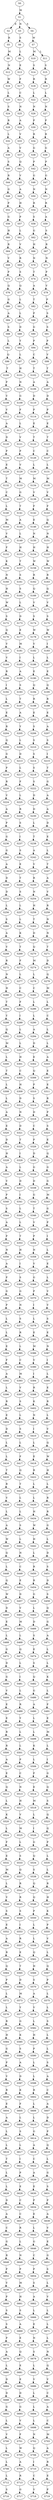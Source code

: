 strict digraph  {
	S0 -> S1 [ label = M ];
	S1 -> S2 [ label = E ];
	S1 -> S3 [ label = N ];
	S1 -> S4 [ label = S ];
	S2 -> S5 [ label = R ];
	S3 -> S6 [ label = S ];
	S4 -> S7 [ label = W ];
	S5 -> S8 [ label = M ];
	S6 -> S9 [ label = L ];
	S7 -> S10 [ label = M ];
	S7 -> S11 [ label = L ];
	S8 -> S12 [ label = N ];
	S9 -> S13 [ label = E ];
	S10 -> S14 [ label = S ];
	S11 -> S15 [ label = S ];
	S12 -> S16 [ label = W ];
	S13 -> S17 [ label = F ];
	S14 -> S18 [ label = R ];
	S15 -> S19 [ label = R ];
	S16 -> S20 [ label = L ];
	S17 -> S21 [ label = C ];
	S18 -> S22 [ label = L ];
	S19 -> S23 [ label = L ];
	S20 -> S24 [ label = S ];
	S21 -> S25 [ label = N ];
	S22 -> S26 [ label = N ];
	S23 -> S27 [ label = N ];
	S24 -> S28 [ label = R ];
	S25 -> S29 [ label = A ];
	S26 -> S30 [ label = P ];
	S27 -> S31 [ label = P ];
	S28 -> S32 [ label = L ];
	S29 -> S33 [ label = V ];
	S30 -> S34 [ label = R ];
	S31 -> S35 [ label = R ];
	S32 -> S36 [ label = A ];
	S33 -> S37 [ label = V ];
	S34 -> S38 [ label = G ];
	S35 -> S39 [ label = G ];
	S36 -> S40 [ label = S ];
	S37 -> S41 [ label = Q ];
	S38 -> S42 [ label = P ];
	S39 -> S43 [ label = P ];
	S40 -> S44 [ label = R ];
	S41 -> S45 [ label = V ];
	S42 -> S46 [ label = G ];
	S43 -> S47 [ label = G ];
	S44 -> S48 [ label = G ];
	S45 -> S49 [ label = A ];
	S46 -> S50 [ label = N ];
	S47 -> S51 [ label = N ];
	S48 -> S52 [ label = P ];
	S49 -> S53 [ label = H ];
	S50 -> S54 [ label = R ];
	S51 -> S55 [ label = R ];
	S52 -> S56 [ label = G ];
	S53 -> S57 [ label = P ];
	S54 -> S58 [ label = S ];
	S55 -> S59 [ label = A ];
	S56 -> S60 [ label = H ];
	S57 -> S61 [ label = L ];
	S58 -> S62 [ label = G ];
	S59 -> S63 [ label = S ];
	S60 -> S64 [ label = R ];
	S61 -> S65 [ label = V ];
	S62 -> S66 [ label = H ];
	S63 -> S67 [ label = R ];
	S64 -> S68 [ label = V ];
	S65 -> S69 [ label = R ];
	S66 -> S70 [ label = N ];
	S67 -> S71 [ label = N ];
	S68 -> S72 [ label = P ];
	S69 -> S73 [ label = S ];
	S70 -> S74 [ label = T ];
	S71 -> S75 [ label = P ];
	S72 -> S76 [ label = Q ];
	S73 -> S77 [ label = Q ];
	S74 -> S78 [ label = A ];
	S75 -> S79 [ label = V ];
	S76 -> S80 [ label = G ];
	S77 -> S81 [ label = L ];
	S78 -> S82 [ label = T ];
	S79 -> S83 [ label = P ];
	S80 -> S84 [ label = A ];
	S81 -> S85 [ label = L ];
	S82 -> S86 [ label = P ];
	S83 -> S87 [ label = S ];
	S84 -> S88 [ label = S ];
	S85 -> S89 [ label = D ];
	S86 -> S90 [ label = G ];
	S87 -> S91 [ label = S ];
	S88 -> S92 [ label = L ];
	S89 -> S93 [ label = Y ];
	S90 -> S94 [ label = P ];
	S91 -> S95 [ label = P ];
	S92 -> S96 [ label = Q ];
	S93 -> S97 [ label = L ];
	S94 -> S98 [ label = C ];
	S95 -> S99 [ label = V ];
	S96 -> S100 [ label = T ];
	S97 -> S101 [ label = H ];
	S98 -> S102 [ label = T ];
	S99 -> S103 [ label = T ];
	S100 -> S104 [ label = P ];
	S101 -> S105 [ label = N ];
	S102 -> S106 [ label = A ];
	S103 -> S107 [ label = A ];
	S104 -> S108 [ label = V ];
	S105 -> S109 [ label = G ];
	S106 -> S110 [ label = D ];
	S107 -> S111 [ label = D ];
	S108 -> S112 [ label = V ];
	S109 -> S113 [ label = F ];
	S110 -> S114 [ label = P ];
	S111 -> S115 [ label = P ];
	S112 -> S116 [ label = A ];
	S113 -> S117 [ label = L ];
	S114 -> S118 [ label = E ];
	S115 -> S119 [ label = E ];
	S116 -> S120 [ label = D ];
	S117 -> S121 [ label = V ];
	S118 -> S122 [ label = T ];
	S119 -> S123 [ label = T ];
	S120 -> S124 [ label = P ];
	S121 -> S125 [ label = P ];
	S122 -> S126 [ label = C ];
	S123 -> S127 [ label = C ];
	S124 -> S128 [ label = E ];
	S125 -> S129 [ label = V ];
	S126 -> S130 [ label = L ];
	S127 -> S131 [ label = L ];
	S128 -> S132 [ label = T ];
	S129 -> S133 [ label = M ];
	S130 -> S134 [ label = M ];
	S131 -> S135 [ label = M ];
	S132 -> S136 [ label = C ];
	S133 -> S137 [ label = G ];
	S134 -> S138 [ label = V ];
	S135 -> S139 [ label = V ];
	S136 -> S140 [ label = L ];
	S137 -> S141 [ label = T ];
	S138 -> S142 [ label = F ];
	S139 -> S143 [ label = F ];
	S140 -> S144 [ label = M ];
	S141 -> S145 [ label = A ];
	S142 -> S146 [ label = E ];
	S143 -> S147 [ label = Q ];
	S144 -> S148 [ label = V ];
	S145 -> S149 [ label = L ];
	S146 -> S150 [ label = N ];
	S147 -> S151 [ label = N ];
	S148 -> S152 [ label = F ];
	S149 -> S153 [ label = H ];
	S150 -> S154 [ label = H ];
	S151 -> S155 [ label = H ];
	S152 -> S156 [ label = K ];
	S153 -> S157 [ label = T ];
	S154 -> S158 [ label = W ];
	S155 -> S159 [ label = W ];
	S156 -> S160 [ label = N ];
	S157 -> S161 [ label = S ];
	S158 -> S162 [ label = R ];
	S159 -> S163 [ label = R ];
	S160 -> S164 [ label = H ];
	S161 -> S165 [ label = S ];
	S162 -> S166 [ label = Q ];
	S163 -> S167 [ label = Q ];
	S164 -> S168 [ label = W ];
	S165 -> S169 [ label = L ];
	S166 -> S170 [ label = V ];
	S167 -> S171 [ label = V ];
	S168 -> S172 [ label = S ];
	S169 -> S173 [ label = D ];
	S170 -> S174 [ label = S ];
	S171 -> S175 [ label = S ];
	S172 -> S176 [ label = Q ];
	S173 -> S177 [ label = E ];
	S174 -> S178 [ label = W ];
	S175 -> S179 [ label = W ];
	S176 -> S180 [ label = V ];
	S177 -> S181 [ label = M ];
	S178 -> S182 [ label = V ];
	S179 -> S183 [ label = I ];
	S180 -> S184 [ label = V ];
	S181 -> S185 [ label = I ];
	S182 -> S186 [ label = L ];
	S183 -> S187 [ label = L ];
	S184 -> S188 [ label = R ];
	S185 -> S189 [ label = A ];
	S186 -> S190 [ label = E ];
	S187 -> S191 [ label = E ];
	S188 -> S192 [ label = I ];
	S189 -> S193 [ label = S ];
	S190 -> S194 [ label = Q ];
	S191 -> S195 [ label = Q ];
	S192 -> S196 [ label = L ];
	S193 -> S197 [ label = T ];
	S194 -> S198 [ label = R ];
	S195 -> S199 [ label = R ];
	S196 -> S200 [ label = E ];
	S197 -> S201 [ label = A ];
	S198 -> S202 [ label = E ];
	S199 -> S203 [ label = E ];
	S200 -> S204 [ label = R ];
	S201 -> S205 [ label = Y ];
	S202 -> S206 [ label = S ];
	S203 -> S207 [ label = A ];
	S204 -> S208 [ label = Q ];
	S205 -> S209 [ label = L ];
	S206 -> S210 [ label = S ];
	S207 -> S211 [ label = S ];
	S208 -> S212 [ label = G ];
	S209 -> S213 [ label = D ];
	S210 -> S214 [ label = S ];
	S211 -> S215 [ label = I ];
	S212 -> S216 [ label = P ];
	S213 -> S217 [ label = L ];
	S214 -> S218 [ label = S ];
	S215 -> S219 [ label = T ];
	S216 -> S220 [ label = R ];
	S217 -> S221 [ label = F ];
	S218 -> S222 [ label = S ];
	S219 -> S223 [ label = G ];
	S220 -> S224 [ label = V ];
	S221 -> S225 [ label = L ];
	S222 -> S226 [ label = D ];
	S223 -> S227 [ label = A ];
	S224 -> S228 [ label = A ];
	S225 -> S229 [ label = R ];
	S226 -> S230 [ label = D ];
	S227 -> S231 [ label = A ];
	S228 -> S232 [ label = P ];
	S229 -> S233 [ label = S ];
	S230 -> S234 [ label = L ];
	S231 -> S235 [ label = D ];
	S232 -> S236 [ label = G ];
	S233 -> S237 [ label = I ];
	S234 -> S238 [ label = T ];
	S235 -> S239 [ label = E ];
	S236 -> S240 [ label = G ];
	S237 -> S241 [ label = S ];
	S238 -> S242 [ label = A ];
	S239 -> S243 [ label = L ];
	S240 -> S244 [ label = A ];
	S241 -> S245 [ label = E ];
	S242 -> S246 [ label = V ];
	S243 -> S247 [ label = T ];
	S244 -> S248 [ label = D ];
	S245 -> S249 [ label = T ];
	S246 -> S250 [ label = R ];
	S247 -> S251 [ label = A ];
	S248 -> S252 [ label = D ];
	S249 -> S253 [ label = S ];
	S250 -> S254 [ label = N ];
	S251 -> S255 [ label = V ];
	S252 -> S256 [ label = L ];
	S253 -> S257 [ label = L ];
	S254 -> S258 [ label = H ];
	S255 -> S259 [ label = R ];
	S256 -> S260 [ label = S ];
	S257 -> S261 [ label = L ];
	S258 -> S262 [ label = T ];
	S259 -> S263 [ label = N ];
	S260 -> S264 [ label = A ];
	S261 -> S265 [ label = K ];
	S262 -> S266 [ label = D ];
	S263 -> S267 [ label = N ];
	S264 -> S268 [ label = V ];
	S265 -> S269 [ label = T ];
	S266 -> S270 [ label = Q ];
	S267 -> S271 [ label = T ];
	S268 -> S272 [ label = R ];
	S269 -> S273 [ label = F ];
	S270 -> S274 [ label = M ];
	S271 -> S275 [ label = D ];
	S272 -> S276 [ label = N ];
	S273 -> S277 [ label = L ];
	S274 -> S278 [ label = L ];
	S275 -> S279 [ label = Q ];
	S276 -> S280 [ label = H ];
	S277 -> S281 [ label = C ];
	S278 -> S282 [ label = C ];
	S279 -> S283 [ label = M ];
	S280 -> S284 [ label = T ];
	S281 -> S285 [ label = F ];
	S282 -> S286 [ label = L ];
	S283 -> S287 [ label = L ];
	S284 -> S288 [ label = Y ];
	S285 -> S289 [ label = I ];
	S286 -> S290 [ label = L ];
	S287 -> S291 [ label = C ];
	S288 -> S292 [ label = Q ];
	S289 -> S293 [ label = L ];
	S290 -> S294 [ label = A ];
	S291 -> S295 [ label = L ];
	S292 -> S296 [ label = M ];
	S293 -> S297 [ label = L ];
	S294 -> S298 [ label = D ];
	S295 -> S299 [ label = L ];
	S296 -> S300 [ label = L ];
	S297 -> S301 [ label = H ];
	S298 -> S302 [ label = E ];
	S299 -> S303 [ label = A ];
	S300 -> S304 [ label = T ];
	S301 -> S305 [ label = C ];
	S302 -> S306 [ label = Q ];
	S303 -> S307 [ label = E ];
	S304 -> S308 [ label = L ];
	S305 -> S309 [ label = H ];
	S306 -> S310 [ label = P ];
	S307 -> S311 [ label = E ];
	S308 -> S312 [ label = L ];
	S309 -> S313 [ label = D ];
	S310 -> S314 [ label = S ];
	S311 -> S315 [ label = R ];
	S312 -> S316 [ label = A ];
	S313 -> S317 [ label = N ];
	S314 -> S318 [ label = D ];
	S315 -> S319 [ label = P ];
	S316 -> S320 [ label = E ];
	S317 -> S321 [ label = D ];
	S318 -> S322 [ label = C ];
	S319 -> S323 [ label = S ];
	S320 -> S324 [ label = D ];
	S321 -> S325 [ label = T ];
	S322 -> S326 [ label = P ];
	S323 -> S327 [ label = E ];
	S324 -> S328 [ label = H ];
	S325 -> S329 [ label = I ];
	S326 -> S330 [ label = D ];
	S327 -> S331 [ label = Q ];
	S328 -> S332 [ label = A ];
	S329 -> S333 [ label = L ];
	S330 -> S334 [ label = G ];
	S331 -> S335 [ label = G ];
	S332 -> S336 [ label = V ];
	S333 -> S337 [ label = D ];
	S334 -> S338 [ label = D ];
	S335 -> S339 [ label = G ];
	S336 -> S340 [ label = P ];
	S337 -> S341 [ label = I ];
	S338 -> S342 [ label = G ];
	S339 -> S343 [ label = M ];
	S340 -> S344 [ label = S ];
	S341 -> S345 [ label = L ];
	S342 -> S346 [ label = T ];
	S343 -> S347 [ label = G ];
	S344 -> S348 [ label = A ];
	S345 -> S349 [ label = L ];
	S346 -> S350 [ label = V ];
	S347 -> S351 [ label = P ];
	S348 -> S352 [ label = P ];
	S349 -> S353 [ label = T ];
	S350 -> S354 [ label = P ];
	S351 -> S355 [ label = I ];
	S352 -> S356 [ label = N ];
	S353 -> S357 [ label = H ];
	S354 -> S358 [ label = N ];
	S355 -> S359 [ label = L ];
	S356 -> S360 [ label = A ];
	S357 -> S361 [ label = I ];
	S358 -> S362 [ label = V ];
	S359 -> S363 [ label = E ];
	S360 -> S364 [ label = P ];
	S361 -> S365 [ label = S ];
	S362 -> S366 [ label = G ];
	S363 -> S367 [ label = L ];
	S364 -> S368 [ label = G ];
	S365 -> S369 [ label = G ];
	S366 -> S370 [ label = P ];
	S367 -> S371 [ label = V ];
	S368 -> S372 [ label = P ];
	S369 -> S373 [ label = N ];
	S370 -> S374 [ label = I ];
	S371 -> S375 [ label = V ];
	S372 -> S376 [ label = L ];
	S373 -> S377 [ label = S ];
	S374 -> S378 [ label = L ];
	S375 -> S379 [ label = S ];
	S376 -> S380 [ label = L ];
	S377 -> S381 [ label = R ];
	S378 -> S382 [ label = E ];
	S379 -> S383 [ label = E ];
	S380 -> S384 [ label = E ];
	S381 -> S385 [ label = L ];
	S382 -> S386 [ label = M ];
	S383 -> S387 [ label = N ];
	S384 -> S388 [ label = F ];
	S385 -> S389 [ label = C ];
	S386 -> S390 [ label = V ];
	S387 -> S391 [ label = I ];
	S388 -> S392 [ label = A ];
	S389 -> S393 [ label = M ];
	S390 -> S394 [ label = I ];
	S391 -> S395 [ label = L ];
	S392 -> S396 [ label = L ];
	S393 -> S397 [ label = V ];
	S394 -> S398 [ label = R ];
	S395 -> S399 [ label = E ];
	S396 -> S400 [ label = R ];
	S397 -> S401 [ label = S ];
	S398 -> S402 [ label = K ];
	S399 -> S403 [ label = R ];
	S400 -> S404 [ label = E ];
	S401 -> S405 [ label = L ];
	S402 -> S406 [ label = N ];
	S403 -> S407 [ label = L ];
	S404 -> S408 [ label = D ];
	S405 -> S409 [ label = S ];
	S406 -> S410 [ label = I ];
	S407 -> S411 [ label = V ];
	S408 -> S412 [ label = L ];
	S409 -> S413 [ label = L ];
	S410 -> S414 [ label = L ];
	S411 -> S415 [ label = Q ];
	S412 -> S416 [ label = L ];
	S413 -> S417 [ label = F ];
	S414 -> S418 [ label = E ];
	S415 -> S419 [ label = W ];
	S416 -> S420 [ label = T ];
	S417 -> S421 [ label = Q ];
	S418 -> S422 [ label = R ];
	S419 -> S423 [ label = H ];
	S420 -> S424 [ label = R ];
	S421 -> S425 [ label = T ];
	S422 -> S426 [ label = L ];
	S423 -> S427 [ label = L ];
	S424 -> S428 [ label = V ];
	S425 -> S429 [ label = L ];
	S426 -> S430 [ label = L ];
	S427 -> S431 [ label = R ];
	S428 -> S432 [ label = L ];
	S429 -> S433 [ label = L ];
	S430 -> S434 [ label = H ];
	S431 -> S435 [ label = R ];
	S432 -> S436 [ label = A ];
	S433 -> S437 [ label = S ];
	S434 -> S438 [ label = W ];
	S435 -> S439 [ label = G ];
	S436 -> S440 [ label = W ];
	S437 -> S441 [ label = L ];
	S438 -> S442 [ label = H ];
	S439 -> S443 [ label = L ];
	S440 -> S444 [ label = Q ];
	S441 -> S445 [ label = N ];
	S442 -> S446 [ label = L ];
	S443 -> S447 [ label = D ];
	S444 -> S448 [ label = L ];
	S445 -> S449 [ label = C ];
	S446 -> S450 [ label = R ];
	S447 -> S451 [ label = S ];
	S448 -> S452 [ label = Q ];
	S449 -> S453 [ label = E ];
	S450 -> S454 [ label = R ];
	S451 -> S455 [ label = D ];
	S452 -> S456 [ label = W ];
	S453 -> S457 [ label = D ];
	S454 -> S458 [ label = G ];
	S455 -> S459 [ label = S ];
	S456 -> S460 [ label = D ];
	S457 -> S461 [ label = V ];
	S458 -> S462 [ label = L ];
	S459 -> S463 [ label = Q ];
	S460 -> S464 [ label = E ];
	S461 -> S465 [ label = M ];
	S462 -> S466 [ label = D ];
	S463 -> S467 [ label = G ];
	S464 -> S468 [ label = L ];
	S465 -> S469 [ label = L ];
	S466 -> S470 [ label = S ];
	S467 -> S471 [ label = A ];
	S468 -> S472 [ label = G ];
	S469 -> S473 [ label = Q ];
	S470 -> S474 [ label = E ];
	S471 -> S475 [ label = L ];
	S472 -> S476 [ label = D ];
	S473 -> S477 [ label = L ];
	S474 -> S478 [ label = S ];
	S475 -> S479 [ label = L ];
	S476 -> S480 [ label = G ];
	S477 -> S481 [ label = I ];
	S478 -> S482 [ label = Q ];
	S479 -> S483 [ label = K ];
	S480 -> S484 [ label = V ];
	S481 -> S485 [ label = L ];
	S482 -> S486 [ label = G ];
	S483 -> S487 [ label = L ];
	S484 -> S488 [ label = E ];
	S485 -> S489 [ label = R ];
	S486 -> S490 [ label = A ];
	S487 -> S491 [ label = F ];
	S488 -> S492 [ label = E ];
	S489 -> S493 [ label = Y ];
	S490 -> S494 [ label = L ];
	S491 -> S495 [ label = E ];
	S492 -> S496 [ label = R ];
	S493 -> S497 [ label = L ];
	S494 -> S498 [ label = L ];
	S495 -> S499 [ label = M ];
	S496 -> S500 [ label = R ];
	S497 -> S501 [ label = L ];
	S498 -> S502 [ label = K ];
	S499 -> S503 [ label = L ];
	S500 -> S504 [ label = A ];
	S501 -> S505 [ label = P ];
	S502 -> S506 [ label = L ];
	S503 -> S507 [ label = I ];
	S504 -> S508 [ label = E ];
	S505 -> S509 [ label = C ];
	S506 -> S510 [ label = F ];
	S507 -> S511 [ label = G ];
	S508 -> S512 [ label = Q ];
	S509 -> S513 [ label = N ];
	S510 -> S514 [ label = E ];
	S511 -> S515 [ label = Q ];
	S512 -> S516 [ label = L ];
	S513 -> S517 [ label = H ];
	S514 -> S518 [ label = M ];
	S515 -> S519 [ label = S ];
	S516 -> S520 [ label = K ];
	S517 -> S521 [ label = V ];
	S518 -> S522 [ label = L ];
	S519 -> S523 [ label = Q ];
	S520 -> S524 [ label = L ];
	S521 -> S525 [ label = M ];
	S522 -> S526 [ label = I ];
	S523 -> S527 [ label = Q ];
	S524 -> S528 [ label = F ];
	S525 -> S529 [ label = L ];
	S526 -> S530 [ label = G ];
	S527 -> S531 [ label = P ];
	S528 -> S532 [ label = E ];
	S529 -> S533 [ label = S ];
	S530 -> S534 [ label = Q ];
	S531 -> S535 [ label = L ];
	S532 -> S536 [ label = M ];
	S533 -> S537 [ label = Q ];
	S534 -> S538 [ label = S ];
	S535 -> S539 [ label = L ];
	S536 -> S540 [ label = L ];
	S537 -> S541 [ label = R ];
	S538 -> S542 [ label = Q ];
	S539 -> S543 [ label = R ];
	S540 -> S544 [ label = V ];
	S541 -> S545 [ label = R ];
	S542 -> S546 [ label = Q ];
	S543 -> S547 [ label = H ];
	S544 -> S548 [ label = S ];
	S545 -> S549 [ label = S ];
	S546 -> S550 [ label = P ];
	S547 -> S551 [ label = K ];
	S548 -> S552 [ label = E ];
	S549 -> S553 [ label = I ];
	S550 -> S554 [ label = L ];
	S551 -> S555 [ label = P ];
	S552 -> S556 [ label = A ];
	S553 -> S557 [ label = R ];
	S554 -> S558 [ label = L ];
	S555 -> S559 [ label = V ];
	S556 -> S560 [ label = R ];
	S557 -> S561 [ label = E ];
	S558 -> S562 [ label = Q ];
	S559 -> S563 [ label = L ];
	S560 -> S564 [ label = Q ];
	S561 -> S565 [ label = T ];
	S562 -> S566 [ label = H ];
	S563 -> S567 [ label = Q ];
	S564 -> S568 [ label = P ];
	S565 -> S569 [ label = D ];
	S566 -> S570 [ label = S ];
	S567 -> S571 [ label = P ];
	S568 -> S572 [ label = L ];
	S569 -> S573 [ label = M ];
	S570 -> S574 [ label = A ];
	S571 -> S575 [ label = L ];
	S572 -> S576 [ label = L ];
	S573 -> S577 [ label = Y ];
	S574 -> S578 [ label = V ];
	S575 -> S579 [ label = L ];
	S576 -> S580 [ label = R ];
	S577 -> S581 [ label = G ];
	S578 -> S582 [ label = L ];
	S579 -> S583 [ label = S ];
	S580 -> S584 [ label = H ];
	S581 -> S585 [ label = K ];
	S582 -> S586 [ label = H ];
	S583 -> S587 [ label = L ];
	S584 -> S588 [ label = G ];
	S585 -> S589 [ label = S ];
	S586 -> S590 [ label = P ];
	S587 -> S591 [ label = L ];
	S588 -> S592 [ label = P ];
	S589 -> S593 [ label = A ];
	S590 -> S594 [ label = L ];
	S591 -> S595 [ label = S ];
	S592 -> S596 [ label = V ];
	S593 -> S597 [ label = D ];
	S594 -> S598 [ label = L ];
	S595 -> S599 [ label = A ];
	S596 -> S600 [ label = R ];
	S597 -> S601 [ label = K ];
	S598 -> S602 [ label = R ];
	S599 -> S603 [ label = C ];
	S600 -> S604 [ label = E ];
	S601 -> S605 [ label = F ];
	S602 -> S606 [ label = L ];
	S603 -> S607 [ label = A ];
	S604 -> S608 [ label = A ];
	S605 -> S609 [ label = L ];
	S606 -> S610 [ label = L ];
	S607 -> S611 [ label = D ];
	S608 -> S612 [ label = L ];
	S609 -> S613 [ label = S ];
	S610 -> S614 [ label = G ];
	S611 -> S615 [ label = P ];
	S612 -> S616 [ label = L ];
	S613 -> S617 [ label = L ];
	S614 -> S618 [ label = A ];
	S615 -> S619 [ label = Q ];
	S616 -> S620 [ label = T ];
	S617 -> S621 [ label = I ];
	S618 -> S622 [ label = C ];
	S619 -> S623 [ label = L ];
	S620 -> S624 [ label = L ];
	S621 -> S625 [ label = P ];
	S622 -> S626 [ label = A ];
	S623 -> S627 [ label = G ];
	S624 -> S628 [ label = L ];
	S625 -> S629 [ label = E ];
	S626 -> S630 [ label = E ];
	S627 -> S631 [ label = S ];
	S628 -> S632 [ label = D ];
	S629 -> S633 [ label = C ];
	S630 -> S634 [ label = P ];
	S631 -> S635 [ label = P ];
	S632 -> S636 [ label = A ];
	S633 -> S637 [ label = C ];
	S634 -> S638 [ label = E ];
	S635 -> S639 [ label = A ];
	S636 -> S640 [ label = C ];
	S637 -> S641 [ label = R ];
	S638 -> S642 [ label = L ];
	S639 -> S643 [ label = V ];
	S640 -> S644 [ label = G ];
	S641 -> S645 [ label = L ];
	S642 -> S646 [ label = G ];
	S643 -> S647 [ label = E ];
	S644 -> S648 [ label = R ];
	S645 -> S649 [ label = N ];
	S646 -> S650 [ label = C ];
	S647 -> S651 [ label = G ];
	S648 -> S652 [ label = P ];
	S649 -> S653 [ label = P ];
	S650 -> S654 [ label = P ];
	S651 -> S655 [ label = S ];
	S652 -> S656 [ label = V ];
	S653 -> S657 [ label = M ];
	S654 -> S658 [ label = S ];
	S655 -> S659 [ label = L ];
	S656 -> S660 [ label = P ];
	S657 -> S661 [ label = H ];
	S658 -> S662 [ label = A ];
	S659 -> S663 [ label = V ];
	S660 -> S664 [ label = S ];
	S661 -> S665 [ label = S ];
	S662 -> S666 [ label = L ];
	S663 -> S667 [ label = L ];
	S664 -> S668 [ label = S ];
	S665 -> S669 [ label = A ];
	S666 -> S670 [ label = E ];
	S667 -> S671 [ label = L ];
	S668 -> S672 [ label = P ];
	S669 -> S673 [ label = E ];
	S670 -> S674 [ label = N ];
	S671 -> S675 [ label = L ];
	S672 -> S676 [ label = A ];
	S673 -> S677 [ label = Q ];
	S674 -> S678 [ label = S ];
	S675 -> S679 [ label = N ];
	S676 -> S680 [ label = L ];
	S677 -> S681 [ label = E ];
	S678 -> S682 [ label = L ];
	S679 -> S683 [ label = Q ];
	S680 -> S684 [ label = D ];
	S681 -> S685 [ label = E ];
	S682 -> S686 [ label = V ];
	S683 -> S687 [ label = V ];
	S684 -> S688 [ label = D ];
	S685 -> S689 [ label = D ];
	S686 -> S690 [ label = L ];
	S687 -> S691 [ label = C ];
	S688 -> S692 [ label = G ];
	S689 -> S693 [ label = G ];
	S690 -> S694 [ label = L ];
	S691 -> S695 [ label = A ];
	S692 -> S696 [ label = L ];
	S693 -> S697 [ label = V ];
	S694 -> S698 [ label = L ];
	S695 -> S699 [ label = C ];
	S696 -> S700 [ label = V ];
	S697 -> S701 [ label = F ];
	S698 -> S702 [ label = N ];
	S699 -> S703 [ label = M ];
	S700 -> S704 [ label = L ];
	S701 -> S705 [ label = W ];
	S702 -> S706 [ label = Q ];
	S703 -> S707 [ label = A ];
	S704 -> S708 [ label = L ];
	S705 -> S709 [ label = A ];
	S706 -> S710 [ label = I ];
	S707 -> S711 [ label = R ];
	S708 -> S712 [ label = L ];
	S709 -> S713 [ label = R ];
	S710 -> S714 [ label = C ];
	S711 -> S715 [ label = E ];
	S712 -> S716 [ label = S ];
	S713 -> S717 [ label = G ];
	S714 -> S718 [ label = V ];
	S715 -> S719 [ label = P ];
}
